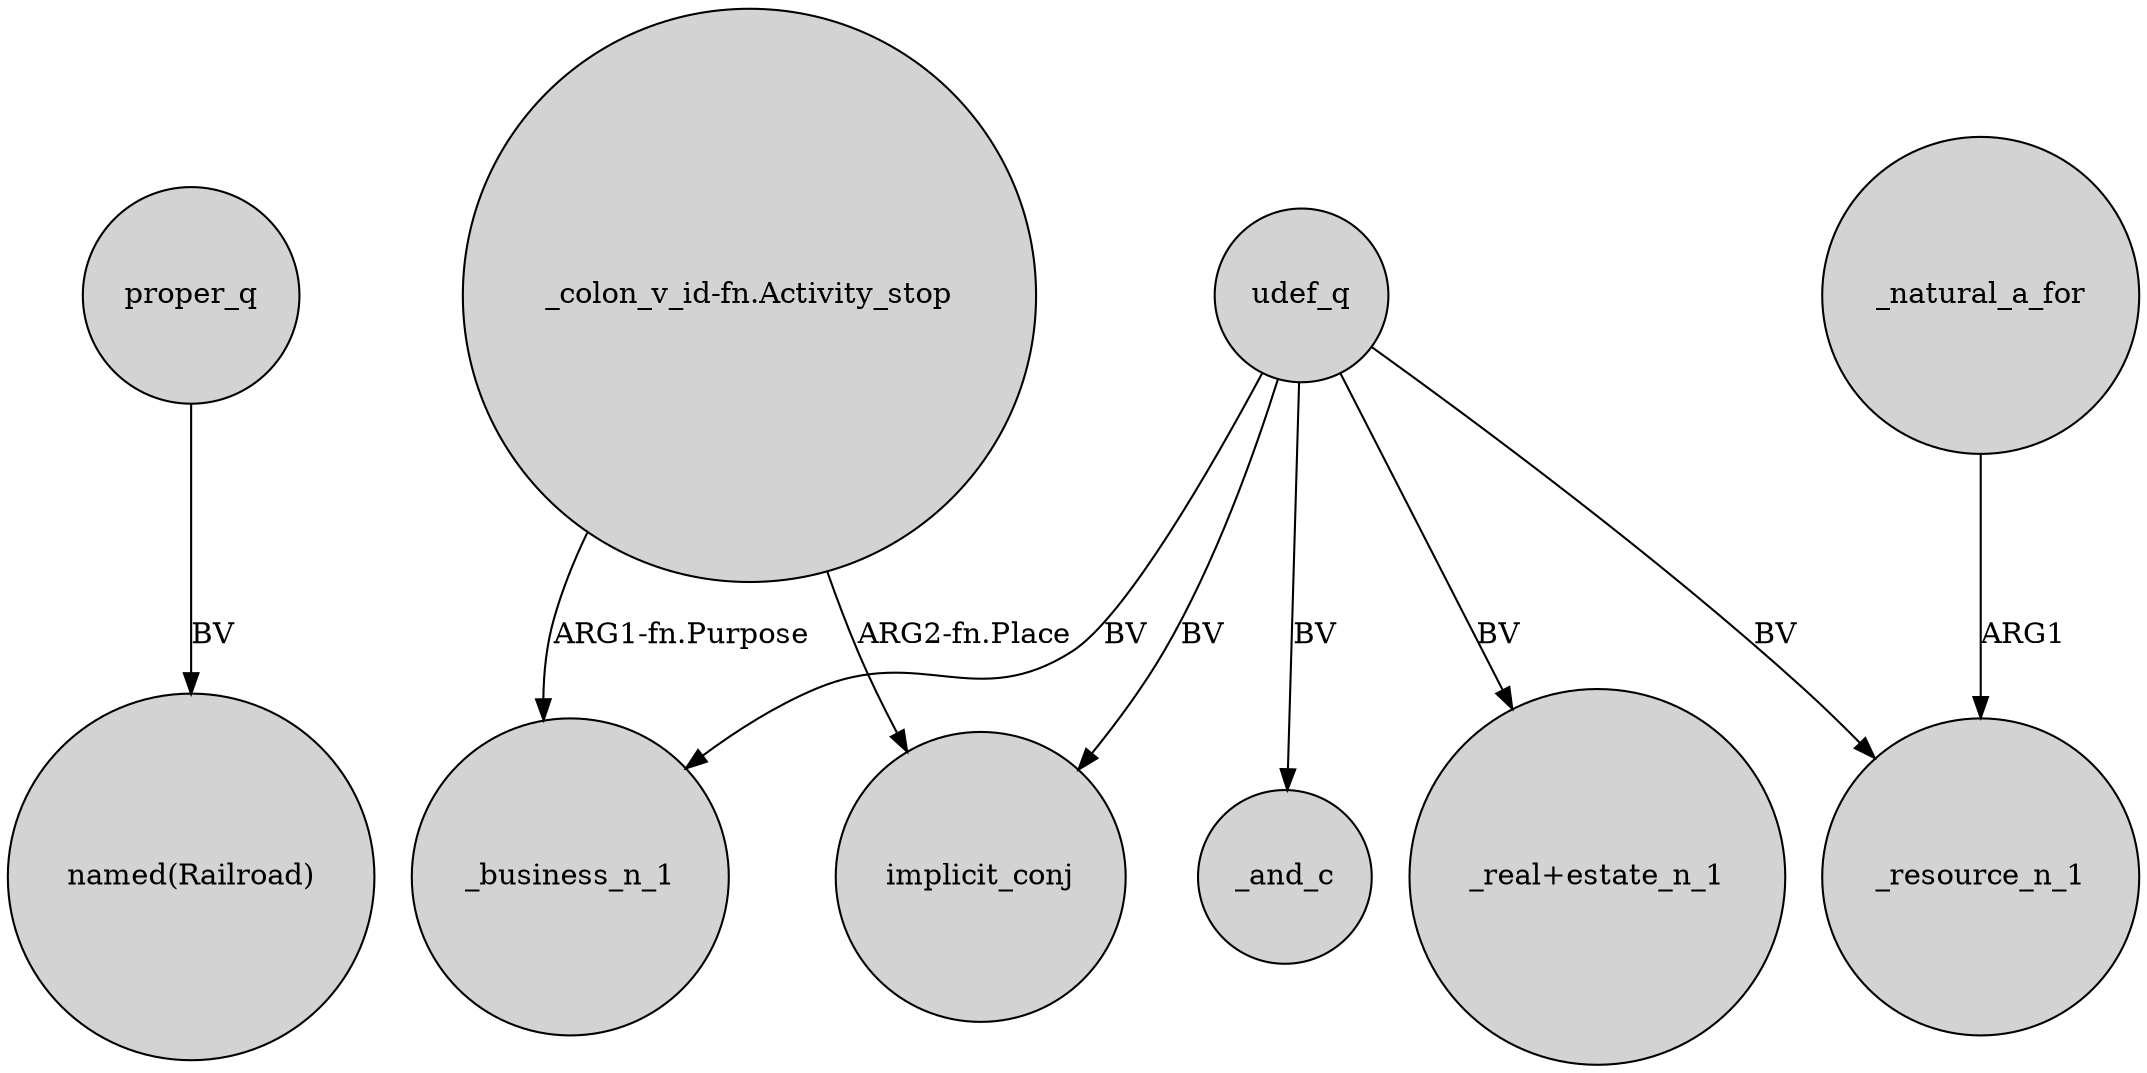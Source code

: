 digraph {
	node [shape=circle style=filled]
	proper_q -> "named(Railroad)" [label=BV]
	"_colon_v_id-fn.Activity_stop" -> _business_n_1 [label="ARG1-fn.Purpose"]
	"_colon_v_id-fn.Activity_stop" -> implicit_conj [label="ARG2-fn.Place"]
	udef_q -> _and_c [label=BV]
	udef_q -> _business_n_1 [label=BV]
	udef_q -> "_real+estate_n_1" [label=BV]
	udef_q -> implicit_conj [label=BV]
	_natural_a_for -> _resource_n_1 [label=ARG1]
	udef_q -> _resource_n_1 [label=BV]
}
